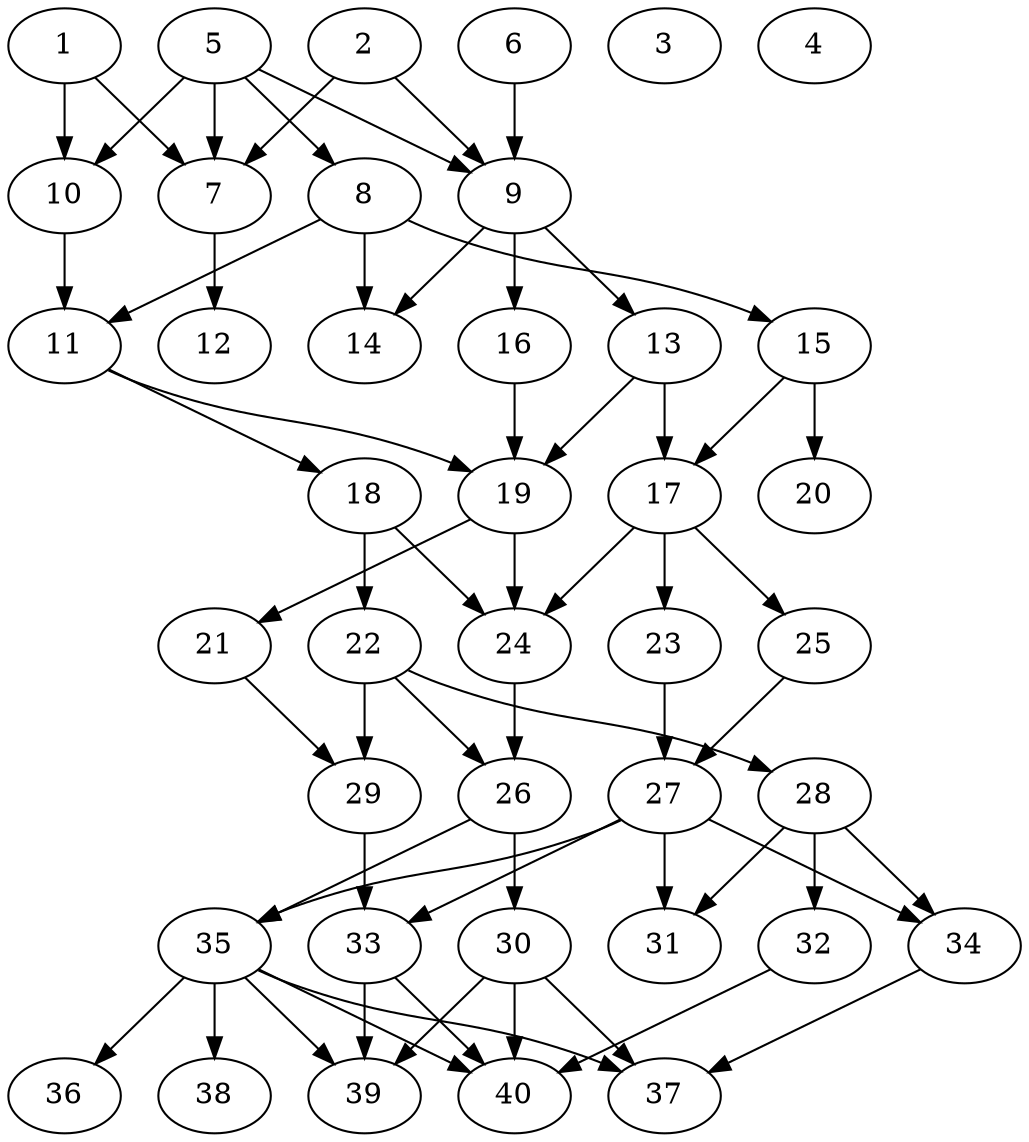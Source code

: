 // DAG automatically generated by daggen at Thu Oct  3 14:06:49 2019
// ./daggen --dot -n 40 --ccr 0.3 --fat 0.5 --regular 0.7 --density 0.6 --mindata 5242880 --maxdata 52428800 
digraph G {
  1 [size="41799680", alpha="0.17", expect_size="12539904"] 
  1 -> 7 [size ="12539904"]
  1 -> 10 [size ="12539904"]
  2 [size="156098560", alpha="0.03", expect_size="46829568"] 
  2 -> 7 [size ="46829568"]
  2 -> 9 [size ="46829568"]
  3 [size="171219627", alpha="0.17", expect_size="51365888"] 
  4 [size="80732160", alpha="0.08", expect_size="24219648"] 
  5 [size="91760640", alpha="0.19", expect_size="27528192"] 
  5 -> 7 [size ="27528192"]
  5 -> 8 [size ="27528192"]
  5 -> 9 [size ="27528192"]
  5 -> 10 [size ="27528192"]
  6 [size="112496640", alpha="0.03", expect_size="33748992"] 
  6 -> 9 [size ="33748992"]
  7 [size="78237013", alpha="0.02", expect_size="23471104"] 
  7 -> 12 [size ="23471104"]
  8 [size="130723840", alpha="0.13", expect_size="39217152"] 
  8 -> 11 [size ="39217152"]
  8 -> 14 [size ="39217152"]
  8 -> 15 [size ="39217152"]
  9 [size="133655893", alpha="0.15", expect_size="40096768"] 
  9 -> 13 [size ="40096768"]
  9 -> 14 [size ="40096768"]
  9 -> 16 [size ="40096768"]
  10 [size="46424747", alpha="0.08", expect_size="13927424"] 
  10 -> 11 [size ="13927424"]
  11 [size="133495467", alpha="0.20", expect_size="40048640"] 
  11 -> 18 [size ="40048640"]
  11 -> 19 [size ="40048640"]
  12 [size="109281280", alpha="0.07", expect_size="32784384"] 
  13 [size="130167467", alpha="0.18", expect_size="39050240"] 
  13 -> 17 [size ="39050240"]
  13 -> 19 [size ="39050240"]
  14 [size="103731200", alpha="0.05", expect_size="31119360"] 
  15 [size="163751253", alpha="0.12", expect_size="49125376"] 
  15 -> 17 [size ="49125376"]
  15 -> 20 [size ="49125376"]
  16 [size="155211093", alpha="0.02", expect_size="46563328"] 
  16 -> 19 [size ="46563328"]
  17 [size="19148800", alpha="0.01", expect_size="5744640"] 
  17 -> 23 [size ="5744640"]
  17 -> 24 [size ="5744640"]
  17 -> 25 [size ="5744640"]
  18 [size="30958933", alpha="0.13", expect_size="9287680"] 
  18 -> 22 [size ="9287680"]
  18 -> 24 [size ="9287680"]
  19 [size="130430293", alpha="0.18", expect_size="39129088"] 
  19 -> 21 [size ="39129088"]
  19 -> 24 [size ="39129088"]
  20 [size="89111893", alpha="0.04", expect_size="26733568"] 
  21 [size="148316160", alpha="0.14", expect_size="44494848"] 
  21 -> 29 [size ="44494848"]
  22 [size="145971200", alpha="0.01", expect_size="43791360"] 
  22 -> 26 [size ="43791360"]
  22 -> 28 [size ="43791360"]
  22 -> 29 [size ="43791360"]
  23 [size="41492480", alpha="0.08", expect_size="12447744"] 
  23 -> 27 [size ="12447744"]
  24 [size="25808213", alpha="0.03", expect_size="7742464"] 
  24 -> 26 [size ="7742464"]
  25 [size="65884160", alpha="0.07", expect_size="19765248"] 
  25 -> 27 [size ="19765248"]
  26 [size="157982720", alpha="0.03", expect_size="47394816"] 
  26 -> 30 [size ="47394816"]
  26 -> 35 [size ="47394816"]
  27 [size="174240427", alpha="0.07", expect_size="52272128"] 
  27 -> 31 [size ="52272128"]
  27 -> 33 [size ="52272128"]
  27 -> 34 [size ="52272128"]
  27 -> 35 [size ="52272128"]
  28 [size="22739627", alpha="0.06", expect_size="6821888"] 
  28 -> 31 [size ="6821888"]
  28 -> 32 [size ="6821888"]
  28 -> 34 [size ="6821888"]
  29 [size="126655147", alpha="0.19", expect_size="37996544"] 
  29 -> 33 [size ="37996544"]
  30 [size="109578240", alpha="0.16", expect_size="32873472"] 
  30 -> 37 [size ="32873472"]
  30 -> 39 [size ="32873472"]
  30 -> 40 [size ="32873472"]
  31 [size="143411200", alpha="0.07", expect_size="43023360"] 
  32 [size="95191040", alpha="0.11", expect_size="28557312"] 
  32 -> 40 [size ="28557312"]
  33 [size="103543467", alpha="0.08", expect_size="31063040"] 
  33 -> 39 [size ="31063040"]
  33 -> 40 [size ="31063040"]
  34 [size="164928853", alpha="0.17", expect_size="49478656"] 
  34 -> 37 [size ="49478656"]
  35 [size="28026880", alpha="0.04", expect_size="8408064"] 
  35 -> 36 [size ="8408064"]
  35 -> 37 [size ="8408064"]
  35 -> 38 [size ="8408064"]
  35 -> 39 [size ="8408064"]
  35 -> 40 [size ="8408064"]
  36 [size="81698133", alpha="0.09", expect_size="24509440"] 
  37 [size="106390187", alpha="0.14", expect_size="31917056"] 
  38 [size="162870613", alpha="0.01", expect_size="48861184"] 
  39 [size="49814187", alpha="0.02", expect_size="14944256"] 
  40 [size="40690347", alpha="0.12", expect_size="12207104"] 
}

